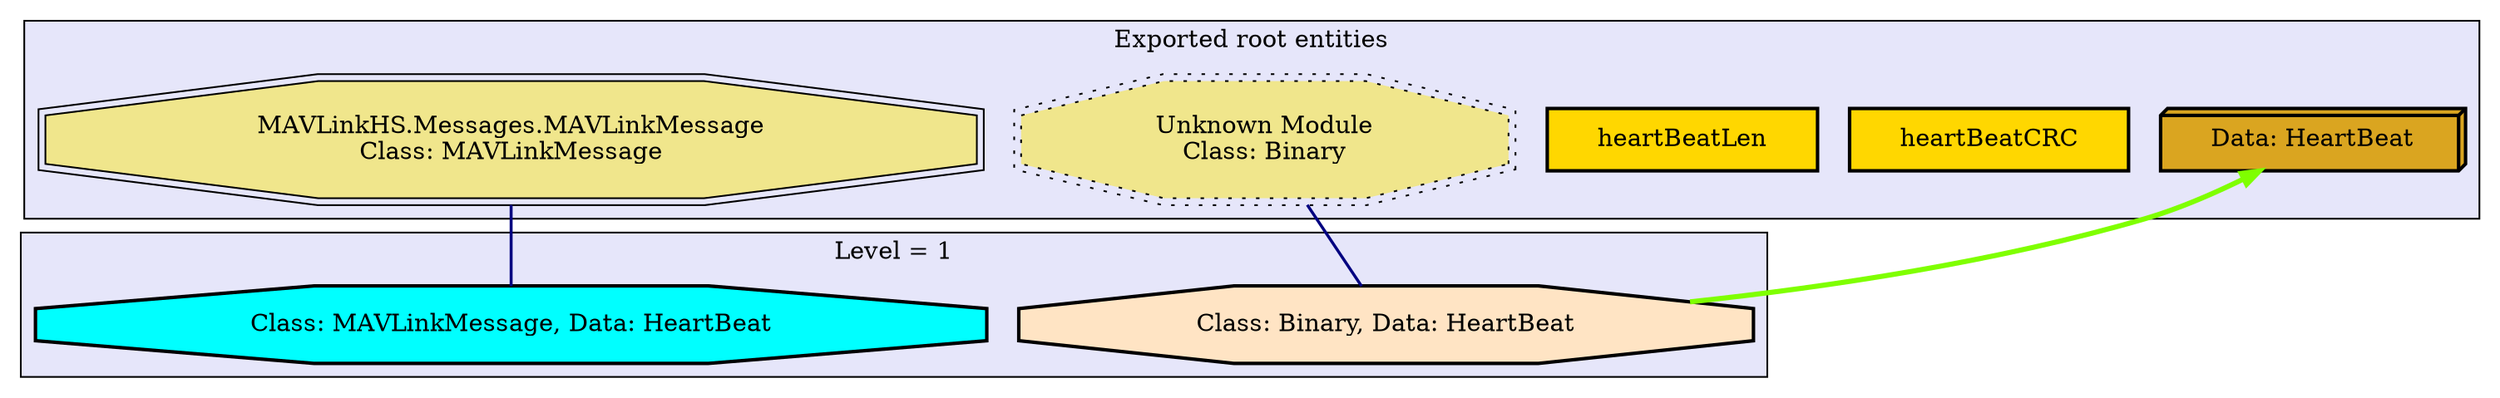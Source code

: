digraph "Levels within MAVLinkHS.Messages.HeartBeat" {
    node [margin="0.4,0.1"
         ,style=filled];
    subgraph cluster_0 {
        graph [label="Exported root entities"
              ,style=filled
              ,fillcolor=lavender];
        1 [label="Data: HeartBeat"
          ,shape=box3d
          ,fillcolor=goldenrod
          ,style="filled,bold"];
        7 [label=heartBeatCRC
          ,shape=box
          ,fillcolor=gold
          ,style="filled,bold"];
        8 [label=heartBeatLen
          ,shape=box
          ,fillcolor=gold
          ,style="filled,bold"];
        14 [label="MAVLinkHS.Messages.MAVLinkMessage\nClass: MAVLinkMessage"
           ,shape=doubleoctagon
           ,fillcolor=khaki
           ,style="filled,solid"];
        16 [label="Unknown Module\nClass: Binary"
           ,shape=doubleoctagon
           ,fillcolor=khaki
           ,style="filled,dotted"];
    }
    subgraph cluster_1 {
        graph [label="Level = 1"
              ,style=filled
              ,fillcolor=lavender];
        4 [label="Class: MAVLinkMessage, Data: HeartBeat"
          ,shape=octagon
          ,fillcolor=cyan
          ,style="filled,bold"];
        6 [label="Class: Binary, Data: HeartBeat"
          ,shape=octagon
          ,fillcolor=bisque
          ,style="filled,bold"];
    }
    6 -> 1 [penwidth=2.9459101490553135
           ,color=chartreuse];
    14 -> 4 [penwidth=1.6931471805599454
            ,color=navy
            ,dir=none];
    16 -> 6 [penwidth=1.6931471805599454
            ,color=navy
            ,dir=none];
}
